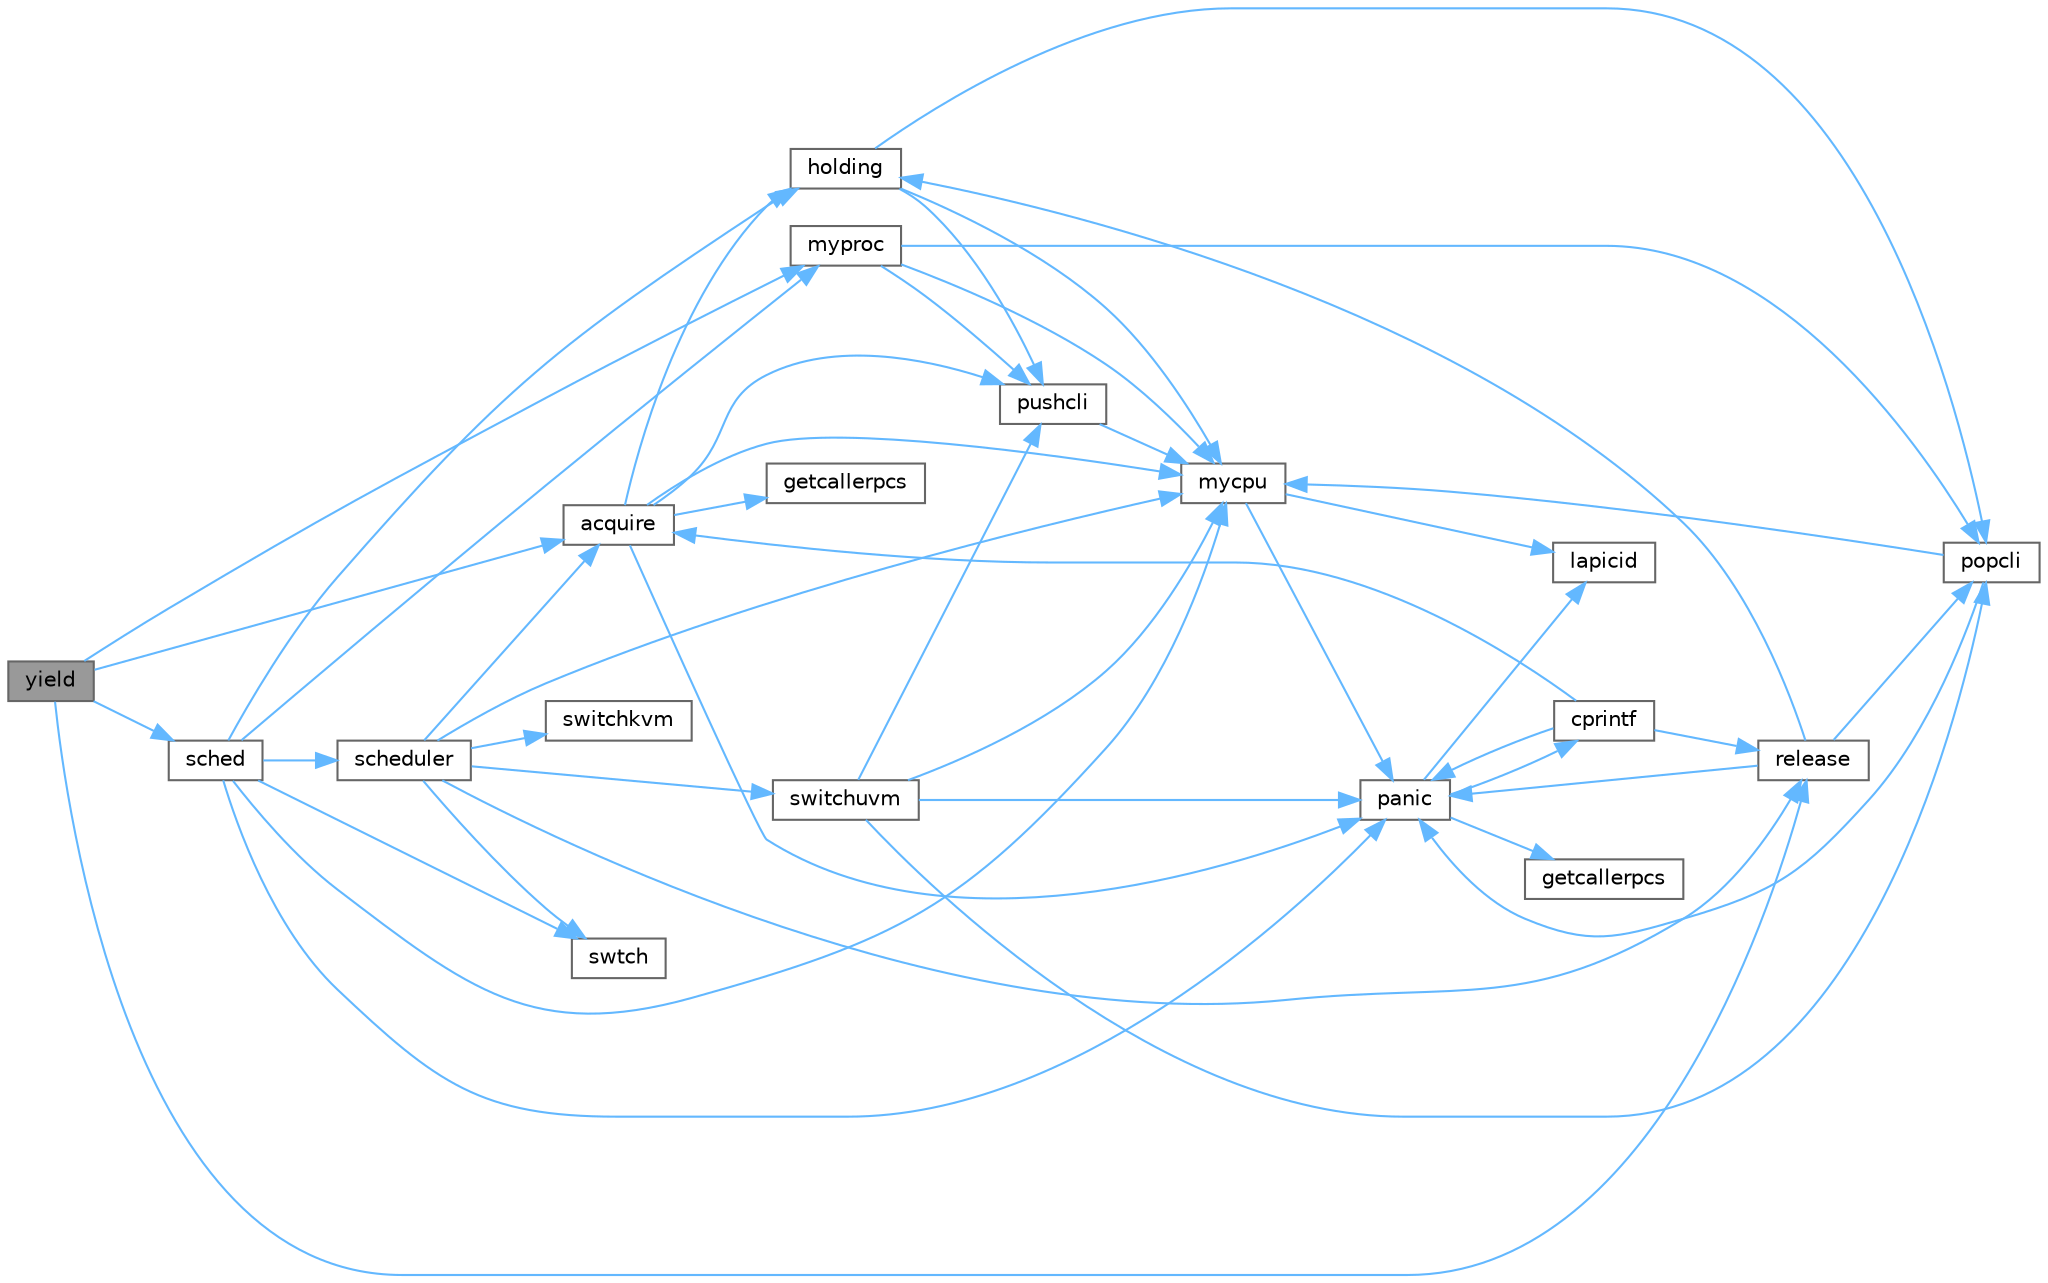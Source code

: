 digraph "yield"
{
 // LATEX_PDF_SIZE
  bgcolor="transparent";
  edge [fontname=Helvetica,fontsize=10,labelfontname=Helvetica,labelfontsize=10];
  node [fontname=Helvetica,fontsize=10,shape=box,height=0.2,width=0.4];
  rankdir="LR";
  Node1 [id="Node000001",label="yield",height=0.2,width=0.4,color="gray40", fillcolor="grey60", style="filled", fontcolor="black",tooltip=" "];
  Node1 -> Node2 [id="edge46_Node000001_Node000002",color="steelblue1",style="solid",tooltip=" "];
  Node2 [id="Node000002",label="acquire",height=0.2,width=0.4,color="grey40", fillcolor="white", style="filled",URL="$d3/d2d/spinlock_8c.html#aed377f16a085b00de3a4b32392adbdfb",tooltip=" "];
  Node2 -> Node3 [id="edge47_Node000002_Node000003",color="steelblue1",style="solid",tooltip=" "];
  Node3 [id="Node000003",label="getcallerpcs",height=0.2,width=0.4,color="grey40", fillcolor="white", style="filled",URL="$d3/d2d/spinlock_8c.html#a6ac35304ea80f01086b47edcc2328010",tooltip=" "];
  Node2 -> Node4 [id="edge48_Node000002_Node000004",color="steelblue1",style="solid",tooltip=" "];
  Node4 [id="Node000004",label="holding",height=0.2,width=0.4,color="grey40", fillcolor="white", style="filled",URL="$d3/d2d/spinlock_8c.html#aea48df3e5cfb903179ad3dc78ab502d9",tooltip=" "];
  Node4 -> Node5 [id="edge49_Node000004_Node000005",color="steelblue1",style="solid",tooltip=" "];
  Node5 [id="Node000005",label="mycpu",height=0.2,width=0.4,color="grey40", fillcolor="white", style="filled",URL="$d3/dda/proc_8c.html#ad427959ad025dabd8cd393b27ec39160",tooltip=" "];
  Node5 -> Node6 [id="edge50_Node000005_Node000006",color="steelblue1",style="solid",tooltip=" "];
  Node6 [id="Node000006",label="lapicid",height=0.2,width=0.4,color="grey40", fillcolor="white", style="filled",URL="$dc/df6/lapic_8c.html#a627f7996b64f99d885244a5102c85164",tooltip=" "];
  Node5 -> Node7 [id="edge51_Node000005_Node000007",color="steelblue1",style="solid",tooltip=" "];
  Node7 [id="Node000007",label="panic",height=0.2,width=0.4,color="grey40", fillcolor="white", style="filled",URL="$d0/d56/console_8c.html#a95c0aca5d6d7487933984f08b189917a",tooltip=" "];
  Node7 -> Node8 [id="edge52_Node000007_Node000008",color="steelblue1",style="solid",tooltip=" "];
  Node8 [id="Node000008",label="cprintf",height=0.2,width=0.4,color="grey40", fillcolor="white", style="filled",URL="$d0/d56/console_8c.html#a90f0742d846503e4ed1804f1df421ec6",tooltip=" "];
  Node8 -> Node2 [id="edge53_Node000008_Node000002",color="steelblue1",style="solid",tooltip=" "];
  Node8 -> Node7 [id="edge54_Node000008_Node000007",color="steelblue1",style="solid",tooltip=" "];
  Node8 -> Node9 [id="edge55_Node000008_Node000009",color="steelblue1",style="solid",tooltip=" "];
  Node9 [id="Node000009",label="release",height=0.2,width=0.4,color="grey40", fillcolor="white", style="filled",URL="$d3/d2d/spinlock_8c.html#a1cee376aa9a00e754bf5481cd5f3d97b",tooltip=" "];
  Node9 -> Node4 [id="edge56_Node000009_Node000004",color="steelblue1",style="solid",tooltip=" "];
  Node9 -> Node7 [id="edge57_Node000009_Node000007",color="steelblue1",style="solid",tooltip=" "];
  Node9 -> Node10 [id="edge58_Node000009_Node000010",color="steelblue1",style="solid",tooltip=" "];
  Node10 [id="Node000010",label="popcli",height=0.2,width=0.4,color="grey40", fillcolor="white", style="filled",URL="$d3/d2d/spinlock_8c.html#ae3424f669269fef400ce29c3aeb43fdb",tooltip=" "];
  Node10 -> Node5 [id="edge59_Node000010_Node000005",color="steelblue1",style="solid",tooltip=" "];
  Node10 -> Node7 [id="edge60_Node000010_Node000007",color="steelblue1",style="solid",tooltip=" "];
  Node7 -> Node11 [id="edge61_Node000007_Node000011",color="steelblue1",style="solid",tooltip=" "];
  Node11 [id="Node000011",label="getcallerpcs",height=0.2,width=0.4,color="grey40", fillcolor="white", style="filled",URL="$d5/d64/defs_8h.html#a4105de9e2969515d6c6c795c4386f69f",tooltip=" "];
  Node7 -> Node6 [id="edge62_Node000007_Node000006",color="steelblue1",style="solid",tooltip=" "];
  Node4 -> Node10 [id="edge63_Node000004_Node000010",color="steelblue1",style="solid",tooltip=" "];
  Node4 -> Node12 [id="edge64_Node000004_Node000012",color="steelblue1",style="solid",tooltip=" "];
  Node12 [id="Node000012",label="pushcli",height=0.2,width=0.4,color="grey40", fillcolor="white", style="filled",URL="$d3/d2d/spinlock_8c.html#a206b749d1b7768dadce61cbcde7e0f1c",tooltip=" "];
  Node12 -> Node5 [id="edge65_Node000012_Node000005",color="steelblue1",style="solid",tooltip=" "];
  Node2 -> Node5 [id="edge66_Node000002_Node000005",color="steelblue1",style="solid",tooltip=" "];
  Node2 -> Node7 [id="edge67_Node000002_Node000007",color="steelblue1",style="solid",tooltip=" "];
  Node2 -> Node12 [id="edge68_Node000002_Node000012",color="steelblue1",style="solid",tooltip=" "];
  Node1 -> Node13 [id="edge69_Node000001_Node000013",color="steelblue1",style="solid",tooltip=" "];
  Node13 [id="Node000013",label="myproc",height=0.2,width=0.4,color="grey40", fillcolor="white", style="filled",URL="$d3/dda/proc_8c.html#a41af0935f3989aae450cf8988cd9c3a9",tooltip=" "];
  Node13 -> Node5 [id="edge70_Node000013_Node000005",color="steelblue1",style="solid",tooltip=" "];
  Node13 -> Node10 [id="edge71_Node000013_Node000010",color="steelblue1",style="solid",tooltip=" "];
  Node13 -> Node12 [id="edge72_Node000013_Node000012",color="steelblue1",style="solid",tooltip=" "];
  Node1 -> Node9 [id="edge73_Node000001_Node000009",color="steelblue1",style="solid",tooltip=" "];
  Node1 -> Node14 [id="edge74_Node000001_Node000014",color="steelblue1",style="solid",tooltip=" "];
  Node14 [id="Node000014",label="sched",height=0.2,width=0.4,color="grey40", fillcolor="white", style="filled",URL="$d3/dda/proc_8c.html#ad788da91743c333b5bed7c4a0dd12365",tooltip=" "];
  Node14 -> Node4 [id="edge75_Node000014_Node000004",color="steelblue1",style="solid",tooltip=" "];
  Node14 -> Node5 [id="edge76_Node000014_Node000005",color="steelblue1",style="solid",tooltip=" "];
  Node14 -> Node13 [id="edge77_Node000014_Node000013",color="steelblue1",style="solid",tooltip=" "];
  Node14 -> Node7 [id="edge78_Node000014_Node000007",color="steelblue1",style="solid",tooltip=" "];
  Node14 -> Node15 [id="edge79_Node000014_Node000015",color="steelblue1",style="solid",tooltip=" "];
  Node15 [id="Node000015",label="scheduler",height=0.2,width=0.4,color="grey40", fillcolor="white", style="filled",URL="$d3/dda/proc_8c.html#a9fa00b0be5d3c4781048861e2506eb63",tooltip=" "];
  Node15 -> Node2 [id="edge80_Node000015_Node000002",color="steelblue1",style="solid",tooltip=" "];
  Node15 -> Node5 [id="edge81_Node000015_Node000005",color="steelblue1",style="solid",tooltip=" "];
  Node15 -> Node9 [id="edge82_Node000015_Node000009",color="steelblue1",style="solid",tooltip=" "];
  Node15 -> Node16 [id="edge83_Node000015_Node000016",color="steelblue1",style="solid",tooltip=" "];
  Node16 [id="Node000016",label="switchkvm",height=0.2,width=0.4,color="grey40", fillcolor="white", style="filled",URL="$de/de9/vm_8c.html#a02ca0670bc1fe12e38453082631ff360",tooltip=" "];
  Node15 -> Node17 [id="edge84_Node000015_Node000017",color="steelblue1",style="solid",tooltip=" "];
  Node17 [id="Node000017",label="switchuvm",height=0.2,width=0.4,color="grey40", fillcolor="white", style="filled",URL="$de/de9/vm_8c.html#a87c90f0ab2a1b11c2b55f4e483bb8493",tooltip=" "];
  Node17 -> Node5 [id="edge85_Node000017_Node000005",color="steelblue1",style="solid",tooltip=" "];
  Node17 -> Node7 [id="edge86_Node000017_Node000007",color="steelblue1",style="solid",tooltip=" "];
  Node17 -> Node10 [id="edge87_Node000017_Node000010",color="steelblue1",style="solid",tooltip=" "];
  Node17 -> Node12 [id="edge88_Node000017_Node000012",color="steelblue1",style="solid",tooltip=" "];
  Node15 -> Node18 [id="edge89_Node000015_Node000018",color="steelblue1",style="solid",tooltip=" "];
  Node18 [id="Node000018",label="swtch",height=0.2,width=0.4,color="grey40", fillcolor="white", style="filled",URL="$d5/d64/defs_8h.html#a1d9e7047d3dfb57809a2541d8387705e",tooltip=" "];
  Node14 -> Node18 [id="edge90_Node000014_Node000018",color="steelblue1",style="solid",tooltip=" "];
}
